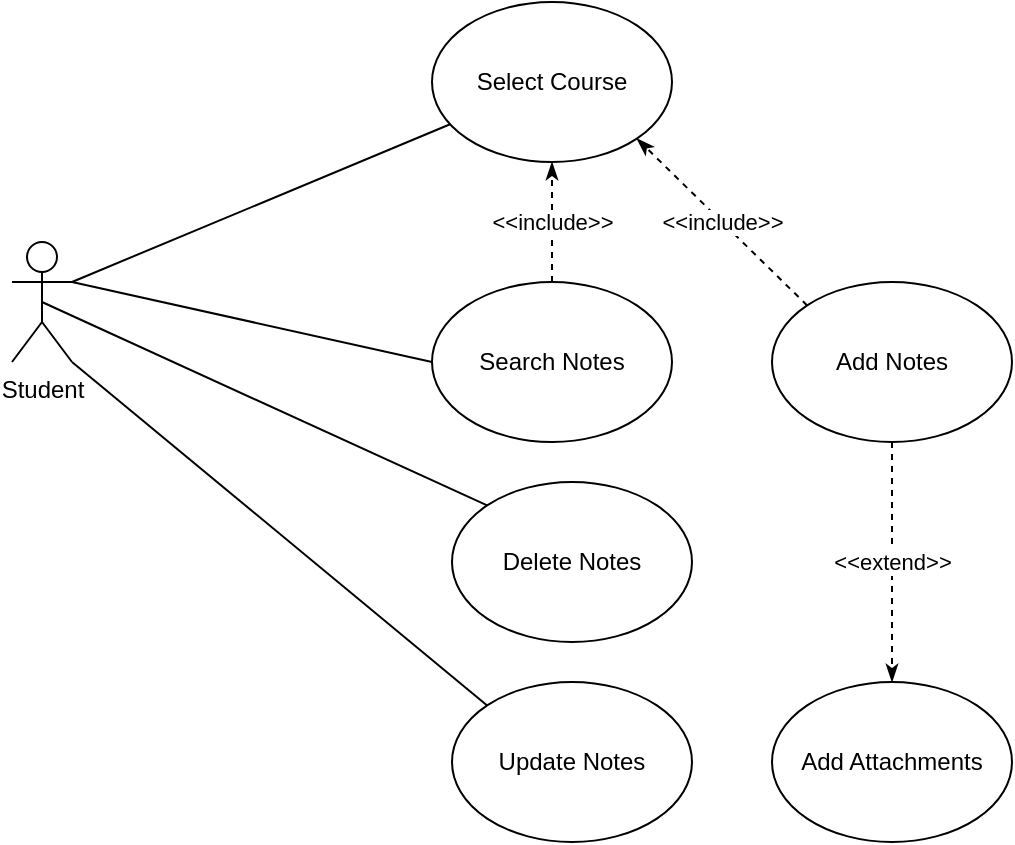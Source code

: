 <mxfile version="14.1.8" type="device"><diagram id="fVrhJ5iLSUuJ1UH3Xt2u" name="Page-1"><mxGraphModel dx="855" dy="488" grid="1" gridSize="10" guides="1" tooltips="1" connect="1" arrows="1" fold="1" page="1" pageScale="1" pageWidth="850" pageHeight="1100" math="0" shadow="0"><root><mxCell id="0"/><mxCell id="1" parent="0"/><mxCell id="ixs3O3F3yZPTGWy-doMO-6" style="rounded=0;orthogonalLoop=1;jettySize=auto;html=1;exitX=1;exitY=0.333;exitDx=0;exitDy=0;exitPerimeter=0;endArrow=none;endFill=0;" edge="1" parent="1" source="ixs3O3F3yZPTGWy-doMO-1" target="ixs3O3F3yZPTGWy-doMO-2"><mxGeometry relative="1" as="geometry"/></mxCell><mxCell id="ixs3O3F3yZPTGWy-doMO-38" style="edgeStyle=none;rounded=0;orthogonalLoop=1;jettySize=auto;html=1;exitX=0.5;exitY=0.5;exitDx=0;exitDy=0;exitPerimeter=0;entryX=0;entryY=0;entryDx=0;entryDy=0;startArrow=none;startFill=0;endArrow=none;endFill=0;" edge="1" parent="1" source="ixs3O3F3yZPTGWy-doMO-1" target="ixs3O3F3yZPTGWy-doMO-31"><mxGeometry relative="1" as="geometry"/></mxCell><mxCell id="ixs3O3F3yZPTGWy-doMO-39" style="edgeStyle=none;rounded=0;orthogonalLoop=1;jettySize=auto;html=1;exitX=1;exitY=0.333;exitDx=0;exitDy=0;exitPerimeter=0;entryX=0;entryY=0.5;entryDx=0;entryDy=0;startArrow=none;startFill=0;endArrow=none;endFill=0;" edge="1" parent="1" source="ixs3O3F3yZPTGWy-doMO-1" target="ixs3O3F3yZPTGWy-doMO-18"><mxGeometry relative="1" as="geometry"/></mxCell><mxCell id="ixs3O3F3yZPTGWy-doMO-40" style="edgeStyle=none;rounded=0;orthogonalLoop=1;jettySize=auto;html=1;exitX=1;exitY=1;exitDx=0;exitDy=0;exitPerimeter=0;entryX=0;entryY=0;entryDx=0;entryDy=0;startArrow=none;startFill=0;endArrow=none;endFill=0;" edge="1" parent="1" source="ixs3O3F3yZPTGWy-doMO-1" target="ixs3O3F3yZPTGWy-doMO-32"><mxGeometry relative="1" as="geometry"/></mxCell><mxCell id="ixs3O3F3yZPTGWy-doMO-1" value="Student" style="shape=umlActor;verticalLabelPosition=bottom;verticalAlign=top;html=1;outlineConnect=0;" vertex="1" parent="1"><mxGeometry x="40" y="230" width="30" height="60" as="geometry"/></mxCell><mxCell id="ixs3O3F3yZPTGWy-doMO-2" value="Select Course" style="ellipse;whiteSpace=wrap;html=1;" vertex="1" parent="1"><mxGeometry x="250" y="110" width="120" height="80" as="geometry"/></mxCell><mxCell id="ixs3O3F3yZPTGWy-doMO-34" value="&amp;lt;&amp;lt;extend&amp;gt;&amp;gt;" style="edgeStyle=none;rounded=0;orthogonalLoop=1;jettySize=auto;html=1;exitX=0.5;exitY=1;exitDx=0;exitDy=0;dashed=1;startArrow=none;startFill=0;endArrow=classicThin;endFill=1;entryX=0.5;entryY=0;entryDx=0;entryDy=0;" edge="1" parent="1" source="ixs3O3F3yZPTGWy-doMO-17" target="ixs3O3F3yZPTGWy-doMO-33"><mxGeometry relative="1" as="geometry"><mxPoint x="424.856" y="465.258" as="targetPoint"/></mxGeometry></mxCell><mxCell id="ixs3O3F3yZPTGWy-doMO-37" value="&amp;lt;&amp;lt;include&amp;gt;&amp;gt;" style="edgeStyle=none;rounded=0;orthogonalLoop=1;jettySize=auto;html=1;exitX=0;exitY=0;exitDx=0;exitDy=0;entryX=1;entryY=1;entryDx=0;entryDy=0;dashed=1;startArrow=none;startFill=0;endArrow=classicThin;endFill=1;" edge="1" parent="1" source="ixs3O3F3yZPTGWy-doMO-17" target="ixs3O3F3yZPTGWy-doMO-2"><mxGeometry relative="1" as="geometry"/></mxCell><mxCell id="ixs3O3F3yZPTGWy-doMO-17" value="Add Notes" style="ellipse;whiteSpace=wrap;html=1;" vertex="1" parent="1"><mxGeometry x="420" y="250" width="120" height="80" as="geometry"/></mxCell><mxCell id="ixs3O3F3yZPTGWy-doMO-35" value="&amp;lt;&amp;lt;include&amp;gt;&amp;gt;" style="edgeStyle=none;rounded=0;orthogonalLoop=1;jettySize=auto;html=1;exitX=0.5;exitY=0;exitDx=0;exitDy=0;entryX=0.5;entryY=1;entryDx=0;entryDy=0;dashed=1;startArrow=none;startFill=0;endArrow=classicThin;endFill=1;" edge="1" parent="1" source="ixs3O3F3yZPTGWy-doMO-18" target="ixs3O3F3yZPTGWy-doMO-2"><mxGeometry relative="1" as="geometry"/></mxCell><mxCell id="ixs3O3F3yZPTGWy-doMO-18" value="Search Notes" style="ellipse;whiteSpace=wrap;html=1;" vertex="1" parent="1"><mxGeometry x="250" y="250" width="120" height="80" as="geometry"/></mxCell><mxCell id="ixs3O3F3yZPTGWy-doMO-31" value="Delete Notes" style="ellipse;whiteSpace=wrap;html=1;" vertex="1" parent="1"><mxGeometry x="260" y="350" width="120" height="80" as="geometry"/></mxCell><mxCell id="ixs3O3F3yZPTGWy-doMO-32" value="Update Notes" style="ellipse;whiteSpace=wrap;html=1;" vertex="1" parent="1"><mxGeometry x="260" y="450" width="120" height="80" as="geometry"/></mxCell><mxCell id="ixs3O3F3yZPTGWy-doMO-33" value="Add Attachments" style="ellipse;whiteSpace=wrap;html=1;" vertex="1" parent="1"><mxGeometry x="420" y="450" width="120" height="80" as="geometry"/></mxCell></root></mxGraphModel></diagram></mxfile>